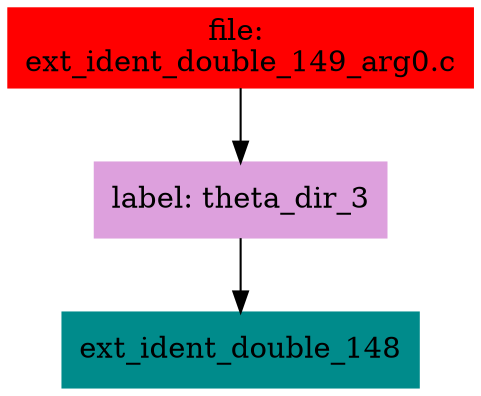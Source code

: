 digraph G {
node [shape=box]

0 [label="file: 
ext_ident_double_149_arg0.c",color=red, style=filled]
1 [label="label: theta_dir_3",color=plum, style=filled]
0 -> 1
2 [label="ext_ident_double_148",color=cyan4, style=filled]
1 -> 2


}

